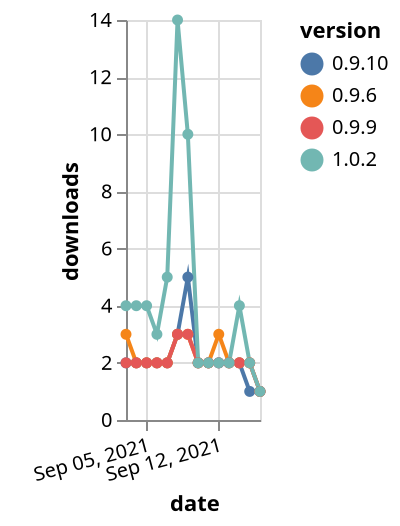 {"$schema": "https://vega.github.io/schema/vega-lite/v5.json", "description": "A simple bar chart with embedded data.", "data": {"values": [{"date": "2021-09-03", "total": 2832, "delta": 2, "version": "0.9.10"}, {"date": "2021-09-04", "total": 2834, "delta": 2, "version": "0.9.10"}, {"date": "2021-09-05", "total": 2836, "delta": 2, "version": "0.9.10"}, {"date": "2021-09-06", "total": 2838, "delta": 2, "version": "0.9.10"}, {"date": "2021-09-07", "total": 2840, "delta": 2, "version": "0.9.10"}, {"date": "2021-09-08", "total": 2843, "delta": 3, "version": "0.9.10"}, {"date": "2021-09-09", "total": 2848, "delta": 5, "version": "0.9.10"}, {"date": "2021-09-10", "total": 2850, "delta": 2, "version": "0.9.10"}, {"date": "2021-09-11", "total": 2852, "delta": 2, "version": "0.9.10"}, {"date": "2021-09-12", "total": 2854, "delta": 2, "version": "0.9.10"}, {"date": "2021-09-13", "total": 2856, "delta": 2, "version": "0.9.10"}, {"date": "2021-09-14", "total": 2858, "delta": 2, "version": "0.9.10"}, {"date": "2021-09-15", "total": 2859, "delta": 1, "version": "0.9.10"}, {"date": "2021-09-16", "total": 2860, "delta": 1, "version": "0.9.10"}, {"date": "2021-09-03", "total": 3390, "delta": 3, "version": "0.9.6"}, {"date": "2021-09-04", "total": 3392, "delta": 2, "version": "0.9.6"}, {"date": "2021-09-05", "total": 3394, "delta": 2, "version": "0.9.6"}, {"date": "2021-09-06", "total": 3396, "delta": 2, "version": "0.9.6"}, {"date": "2021-09-07", "total": 3398, "delta": 2, "version": "0.9.6"}, {"date": "2021-09-08", "total": 3401, "delta": 3, "version": "0.9.6"}, {"date": "2021-09-09", "total": 3404, "delta": 3, "version": "0.9.6"}, {"date": "2021-09-10", "total": 3406, "delta": 2, "version": "0.9.6"}, {"date": "2021-09-11", "total": 3408, "delta": 2, "version": "0.9.6"}, {"date": "2021-09-12", "total": 3411, "delta": 3, "version": "0.9.6"}, {"date": "2021-09-13", "total": 3413, "delta": 2, "version": "0.9.6"}, {"date": "2021-09-14", "total": 3415, "delta": 2, "version": "0.9.6"}, {"date": "2021-09-15", "total": 3417, "delta": 2, "version": "0.9.6"}, {"date": "2021-09-16", "total": 3418, "delta": 1, "version": "0.9.6"}, {"date": "2021-09-03", "total": 2510, "delta": 2, "version": "0.9.9"}, {"date": "2021-09-04", "total": 2512, "delta": 2, "version": "0.9.9"}, {"date": "2021-09-05", "total": 2514, "delta": 2, "version": "0.9.9"}, {"date": "2021-09-06", "total": 2516, "delta": 2, "version": "0.9.9"}, {"date": "2021-09-07", "total": 2518, "delta": 2, "version": "0.9.9"}, {"date": "2021-09-08", "total": 2521, "delta": 3, "version": "0.9.9"}, {"date": "2021-09-09", "total": 2524, "delta": 3, "version": "0.9.9"}, {"date": "2021-09-10", "total": 2526, "delta": 2, "version": "0.9.9"}, {"date": "2021-09-11", "total": 2528, "delta": 2, "version": "0.9.9"}, {"date": "2021-09-12", "total": 2530, "delta": 2, "version": "0.9.9"}, {"date": "2021-09-13", "total": 2532, "delta": 2, "version": "0.9.9"}, {"date": "2021-09-14", "total": 2534, "delta": 2, "version": "0.9.9"}, {"date": "2021-09-15", "total": 2536, "delta": 2, "version": "0.9.9"}, {"date": "2021-09-16", "total": 2537, "delta": 1, "version": "0.9.9"}, {"date": "2021-09-03", "total": 3324, "delta": 4, "version": "1.0.2"}, {"date": "2021-09-04", "total": 3328, "delta": 4, "version": "1.0.2"}, {"date": "2021-09-05", "total": 3332, "delta": 4, "version": "1.0.2"}, {"date": "2021-09-06", "total": 3335, "delta": 3, "version": "1.0.2"}, {"date": "2021-09-07", "total": 3340, "delta": 5, "version": "1.0.2"}, {"date": "2021-09-08", "total": 3354, "delta": 14, "version": "1.0.2"}, {"date": "2021-09-09", "total": 3364, "delta": 10, "version": "1.0.2"}, {"date": "2021-09-10", "total": 3366, "delta": 2, "version": "1.0.2"}, {"date": "2021-09-11", "total": 3368, "delta": 2, "version": "1.0.2"}, {"date": "2021-09-12", "total": 3370, "delta": 2, "version": "1.0.2"}, {"date": "2021-09-13", "total": 3372, "delta": 2, "version": "1.0.2"}, {"date": "2021-09-14", "total": 3376, "delta": 4, "version": "1.0.2"}, {"date": "2021-09-15", "total": 3378, "delta": 2, "version": "1.0.2"}, {"date": "2021-09-16", "total": 3379, "delta": 1, "version": "1.0.2"}]}, "width": "container", "mark": {"type": "line", "point": {"filled": true}}, "encoding": {"x": {"field": "date", "type": "temporal", "timeUnit": "yearmonthdate", "title": "date", "axis": {"labelAngle": -15}}, "y": {"field": "delta", "type": "quantitative", "title": "downloads"}, "color": {"field": "version", "type": "nominal"}, "tooltip": {"field": "delta"}}}